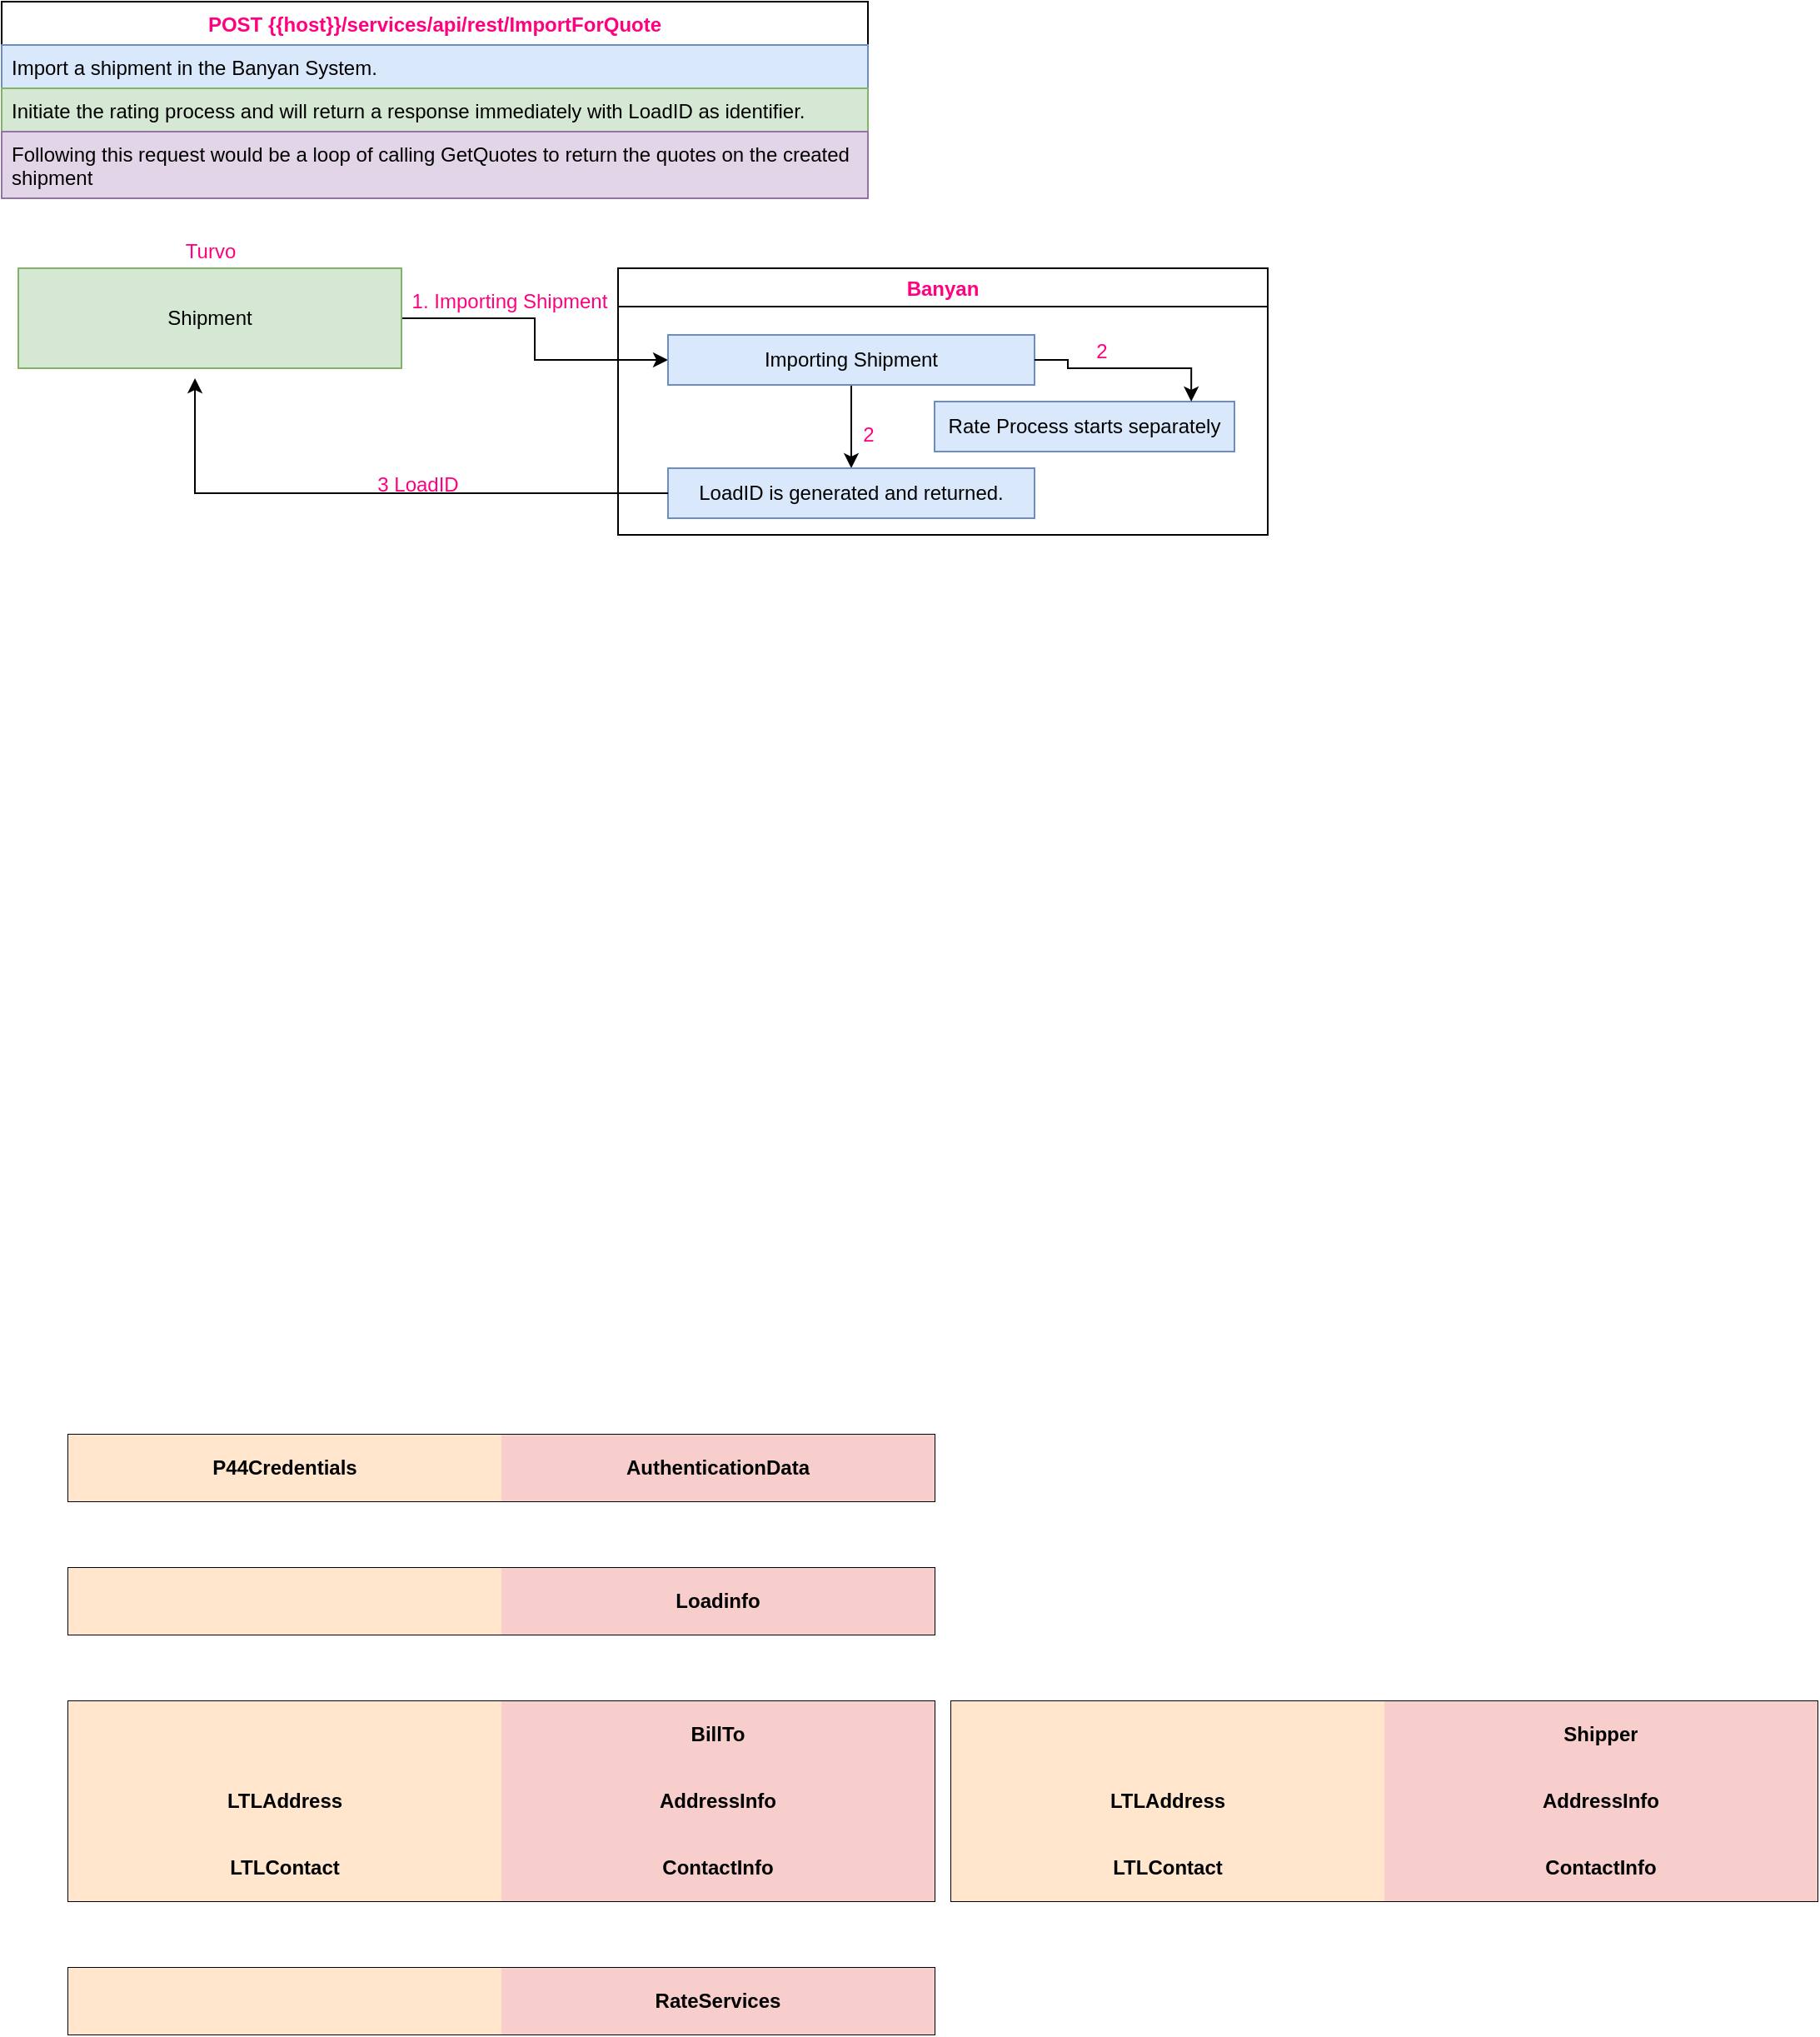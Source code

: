 <mxfile version="14.8.5" type="github" pages="3">
  <diagram id="OiAdG7TxA3gKg6y4t-il" name="01. /services/api/rest/ImportForQuote">
    <mxGraphModel dx="1022" dy="1328" grid="1" gridSize="10" guides="1" tooltips="1" connect="1" arrows="1" fold="1" page="1" pageScale="1" pageWidth="1100" pageHeight="850" math="0" shadow="0">
      <root>
        <mxCell id="0" />
        <mxCell id="1" parent="0" />
        <mxCell id="1lkWncFinOV1puRLaE7o-2" value="POST {{host}}/services/api/rest/ImportForQuote" style="swimlane;fontStyle=1;childLayout=stackLayout;horizontal=1;startSize=26;horizontalStack=0;resizeParent=1;resizeParentMax=0;resizeLast=0;collapsible=1;marginBottom=0;fontColor=#FF0080;" parent="1" vertex="1">
          <mxGeometry y="-380" width="520" height="118" as="geometry" />
        </mxCell>
        <mxCell id="1lkWncFinOV1puRLaE7o-3" value="Import a shipment in the Banyan System." style="text;strokeColor=#6c8ebf;fillColor=#dae8fc;align=left;verticalAlign=top;spacingLeft=4;spacingRight=4;overflow=hidden;rotatable=0;points=[[0,0.5],[1,0.5]];portConstraint=eastwest;" parent="1lkWncFinOV1puRLaE7o-2" vertex="1">
          <mxGeometry y="26" width="520" height="26" as="geometry" />
        </mxCell>
        <mxCell id="1lkWncFinOV1puRLaE7o-4" value="Initiate the rating process and will return a response immediately with LoadID as identifier." style="text;strokeColor=#82b366;fillColor=#d5e8d4;align=left;verticalAlign=top;spacingLeft=4;spacingRight=4;overflow=hidden;rotatable=0;points=[[0,0.5],[1,0.5]];portConstraint=eastwest;" parent="1lkWncFinOV1puRLaE7o-2" vertex="1">
          <mxGeometry y="52" width="520" height="26" as="geometry" />
        </mxCell>
        <mxCell id="1lkWncFinOV1puRLaE7o-5" value="Following this request would be a loop of calling GetQuotes to return the quotes on the created shipment" style="text;strokeColor=#9673a6;fillColor=#e1d5e7;align=left;verticalAlign=top;spacingLeft=4;spacingRight=4;overflow=hidden;rotatable=0;points=[[0,0.5],[1,0.5]];portConstraint=eastwest;whiteSpace=wrap;" parent="1lkWncFinOV1puRLaE7o-2" vertex="1">
          <mxGeometry y="78" width="520" height="40" as="geometry" />
        </mxCell>
        <mxCell id="oROay4NZP8Qruy1n3SG--2" style="edgeStyle=orthogonalEdgeStyle;rounded=0;orthogonalLoop=1;jettySize=auto;html=1;" parent="1" source="1lkWncFinOV1puRLaE7o-6" target="oROay4NZP8Qruy1n3SG--1" edge="1">
          <mxGeometry relative="1" as="geometry">
            <Array as="points">
              <mxPoint x="320" y="-190" />
              <mxPoint x="320" y="-165" />
            </Array>
          </mxGeometry>
        </mxCell>
        <mxCell id="1lkWncFinOV1puRLaE7o-6" value="Shipment" style="rounded=0;whiteSpace=wrap;html=1;fillColor=#d5e8d4;strokeColor=#82b366;" parent="1" vertex="1">
          <mxGeometry x="10" y="-220" width="230" height="60" as="geometry" />
        </mxCell>
        <mxCell id="1lkWncFinOV1puRLaE7o-7" value="Turvo" style="text;html=1;align=center;verticalAlign=middle;resizable=0;points=[];autosize=1;strokeColor=none;fontColor=#FF0080;" parent="1" vertex="1">
          <mxGeometry x="100" y="-240" width="50" height="20" as="geometry" />
        </mxCell>
        <mxCell id="1lkWncFinOV1puRLaE7o-13" value="1. Importing Shipment" style="text;html=1;strokeColor=none;fillColor=none;align=center;verticalAlign=middle;whiteSpace=wrap;rounded=0;fontColor=#FF0080;" parent="1" vertex="1">
          <mxGeometry x="240" y="-210" width="130" height="20" as="geometry" />
        </mxCell>
        <mxCell id="1lkWncFinOV1puRLaE7o-15" value="Banyan" style="swimlane;fontColor=#FF0080;startSize=23;" parent="1" vertex="1">
          <mxGeometry x="370" y="-220" width="390" height="160" as="geometry" />
        </mxCell>
        <mxCell id="oROay4NZP8Qruy1n3SG--6" style="edgeStyle=orthogonalEdgeStyle;rounded=0;orthogonalLoop=1;jettySize=auto;html=1;entryX=0.5;entryY=0;entryDx=0;entryDy=0;" parent="1lkWncFinOV1puRLaE7o-15" source="oROay4NZP8Qruy1n3SG--1" target="oROay4NZP8Qruy1n3SG--5" edge="1">
          <mxGeometry relative="1" as="geometry" />
        </mxCell>
        <mxCell id="oROay4NZP8Qruy1n3SG--1" value="Importing Shipment" style="rounded=0;whiteSpace=wrap;html=1;fillColor=#dae8fc;strokeColor=#6c8ebf;" parent="1lkWncFinOV1puRLaE7o-15" vertex="1">
          <mxGeometry x="30" y="40" width="220" height="30" as="geometry" />
        </mxCell>
        <mxCell id="oROay4NZP8Qruy1n3SG--5" value="LoadID is generated and returned." style="rounded=0;whiteSpace=wrap;html=1;fillColor=#dae8fc;strokeColor=#6c8ebf;" parent="1lkWncFinOV1puRLaE7o-15" vertex="1">
          <mxGeometry x="30" y="120" width="220" height="30" as="geometry" />
        </mxCell>
        <mxCell id="BpCV8GKEyDNsDf4MUvl9-3" value="&lt;font color=&quot;#ff0080&quot;&gt;2&lt;/font&gt;" style="text;html=1;align=center;verticalAlign=middle;resizable=0;points=[];autosize=1;strokeColor=none;" parent="1lkWncFinOV1puRLaE7o-15" vertex="1">
          <mxGeometry x="140" y="90" width="20" height="20" as="geometry" />
        </mxCell>
        <mxCell id="oROay4NZP8Qruy1n3SG--3" value="Rate Process starts separately" style="rounded=0;whiteSpace=wrap;html=1;fillColor=#dae8fc;strokeColor=#6c8ebf;" parent="1" vertex="1">
          <mxGeometry x="560" y="-140" width="180" height="30" as="geometry" />
        </mxCell>
        <mxCell id="oROay4NZP8Qruy1n3SG--4" style="edgeStyle=orthogonalEdgeStyle;rounded=0;orthogonalLoop=1;jettySize=auto;html=1;entryX=0.856;entryY=0;entryDx=0;entryDy=0;entryPerimeter=0;" parent="1" source="oROay4NZP8Qruy1n3SG--1" target="oROay4NZP8Qruy1n3SG--3" edge="1">
          <mxGeometry relative="1" as="geometry">
            <Array as="points">
              <mxPoint x="640" y="-165" />
              <mxPoint x="640" y="-160" />
              <mxPoint x="714" y="-160" />
            </Array>
          </mxGeometry>
        </mxCell>
        <mxCell id="oROay4NZP8Qruy1n3SG--7" style="edgeStyle=orthogonalEdgeStyle;rounded=0;orthogonalLoop=1;jettySize=auto;html=1;entryX=0.461;entryY=1.1;entryDx=0;entryDy=0;entryPerimeter=0;" parent="1" source="oROay4NZP8Qruy1n3SG--5" target="1lkWncFinOV1puRLaE7o-6" edge="1">
          <mxGeometry relative="1" as="geometry" />
        </mxCell>
        <mxCell id="oROay4NZP8Qruy1n3SG--8" value="3 LoadID" style="text;html=1;strokeColor=none;fillColor=none;align=center;verticalAlign=middle;whiteSpace=wrap;rounded=0;fontColor=#FF0080;" parent="1" vertex="1">
          <mxGeometry x="190" y="-100" width="120" height="20" as="geometry" />
        </mxCell>
        <mxCell id="oROay4NZP8Qruy1n3SG--9" value="" style="shape=table;startSize=0;container=1;collapsible=0;childLayout=tableLayout;" parent="1" vertex="1">
          <mxGeometry x="40" y="480" width="520" height="40" as="geometry" />
        </mxCell>
        <mxCell id="oROay4NZP8Qruy1n3SG--10" value="" style="shape=partialRectangle;collapsible=0;dropTarget=0;pointerEvents=0;fillColor=none;top=0;left=0;bottom=0;right=0;points=[[0,0.5],[1,0.5]];portConstraint=eastwest;" parent="oROay4NZP8Qruy1n3SG--9" vertex="1">
          <mxGeometry width="520" height="40" as="geometry" />
        </mxCell>
        <mxCell id="oROay4NZP8Qruy1n3SG--11" value="&lt;b&gt;P44Credentials&lt;/b&gt;" style="shape=partialRectangle;html=1;whiteSpace=wrap;connectable=0;overflow=hidden;fillColor=#ffe6cc;top=0;left=0;bottom=0;right=0;strokeColor=#d79b00;" parent="oROay4NZP8Qruy1n3SG--10" vertex="1">
          <mxGeometry width="260" height="40" as="geometry" />
        </mxCell>
        <mxCell id="oROay4NZP8Qruy1n3SG--12" value="&lt;b&gt;AuthenticationData&lt;/b&gt;" style="shape=partialRectangle;html=1;whiteSpace=wrap;connectable=0;overflow=hidden;fillColor=#f8cecc;top=0;left=0;bottom=0;right=0;strokeColor=#b85450;" parent="oROay4NZP8Qruy1n3SG--10" vertex="1">
          <mxGeometry x="260" width="260" height="40" as="geometry" />
        </mxCell>
        <mxCell id="oROay4NZP8Qruy1n3SG--19" value="" style="shape=table;startSize=0;container=1;collapsible=0;childLayout=tableLayout;" parent="1" vertex="1">
          <mxGeometry x="40" y="560" width="520" height="40" as="geometry" />
        </mxCell>
        <mxCell id="oROay4NZP8Qruy1n3SG--20" value="" style="shape=partialRectangle;collapsible=0;dropTarget=0;pointerEvents=0;fillColor=none;top=0;left=0;bottom=0;right=0;points=[[0,0.5],[1,0.5]];portConstraint=eastwest;" parent="oROay4NZP8Qruy1n3SG--19" vertex="1">
          <mxGeometry width="520" height="40" as="geometry" />
        </mxCell>
        <mxCell id="oROay4NZP8Qruy1n3SG--21" value="" style="shape=partialRectangle;html=1;whiteSpace=wrap;connectable=0;overflow=hidden;fillColor=#ffe6cc;top=0;left=0;bottom=0;right=0;strokeColor=#d79b00;" parent="oROay4NZP8Qruy1n3SG--20" vertex="1">
          <mxGeometry width="260" height="40" as="geometry" />
        </mxCell>
        <mxCell id="oROay4NZP8Qruy1n3SG--22" value="&lt;b&gt;Loadinfo&lt;/b&gt;" style="shape=partialRectangle;html=1;whiteSpace=wrap;connectable=0;overflow=hidden;fillColor=#f8cecc;top=0;left=0;bottom=0;right=0;strokeColor=#b85450;" parent="oROay4NZP8Qruy1n3SG--20" vertex="1">
          <mxGeometry x="260" width="260" height="40" as="geometry" />
        </mxCell>
        <mxCell id="oROay4NZP8Qruy1n3SG--23" value="" style="shape=table;startSize=0;container=1;collapsible=0;childLayout=tableLayout;" parent="1" vertex="1">
          <mxGeometry x="40" y="640" width="520" height="120" as="geometry" />
        </mxCell>
        <mxCell id="oROay4NZP8Qruy1n3SG--24" value="" style="shape=partialRectangle;collapsible=0;dropTarget=0;pointerEvents=0;fillColor=none;top=0;left=0;bottom=0;right=0;points=[[0,0.5],[1,0.5]];portConstraint=eastwest;" parent="oROay4NZP8Qruy1n3SG--23" vertex="1">
          <mxGeometry width="520" height="40" as="geometry" />
        </mxCell>
        <mxCell id="oROay4NZP8Qruy1n3SG--25" value="" style="shape=partialRectangle;html=1;whiteSpace=wrap;connectable=0;overflow=hidden;fillColor=#ffe6cc;top=0;left=0;bottom=0;right=0;strokeColor=#d79b00;" parent="oROay4NZP8Qruy1n3SG--24" vertex="1">
          <mxGeometry width="260" height="40" as="geometry" />
        </mxCell>
        <mxCell id="oROay4NZP8Qruy1n3SG--26" value="&lt;b&gt;BillTo&lt;/b&gt;" style="shape=partialRectangle;html=1;whiteSpace=wrap;connectable=0;overflow=hidden;fillColor=#f8cecc;top=0;left=0;bottom=0;right=0;strokeColor=#b85450;" parent="oROay4NZP8Qruy1n3SG--24" vertex="1">
          <mxGeometry x="260" width="260" height="40" as="geometry" />
        </mxCell>
        <mxCell id="oROay4NZP8Qruy1n3SG--27" style="shape=partialRectangle;collapsible=0;dropTarget=0;pointerEvents=0;fillColor=none;top=0;left=0;bottom=0;right=0;points=[[0,0.5],[1,0.5]];portConstraint=eastwest;" parent="oROay4NZP8Qruy1n3SG--23" vertex="1">
          <mxGeometry y="40" width="520" height="40" as="geometry" />
        </mxCell>
        <mxCell id="oROay4NZP8Qruy1n3SG--28" value="&lt;b&gt;LTLAddress&lt;/b&gt;" style="shape=partialRectangle;html=1;whiteSpace=wrap;connectable=0;overflow=hidden;fillColor=#ffe6cc;top=0;left=0;bottom=0;right=0;strokeColor=#d79b00;" parent="oROay4NZP8Qruy1n3SG--27" vertex="1">
          <mxGeometry width="260" height="40" as="geometry" />
        </mxCell>
        <mxCell id="oROay4NZP8Qruy1n3SG--29" value="&lt;b&gt;AddressInfo&lt;/b&gt;" style="shape=partialRectangle;html=1;whiteSpace=wrap;connectable=0;overflow=hidden;fillColor=#f8cecc;top=0;left=0;bottom=0;right=0;strokeColor=#b85450;" parent="oROay4NZP8Qruy1n3SG--27" vertex="1">
          <mxGeometry x="260" width="260" height="40" as="geometry" />
        </mxCell>
        <mxCell id="oROay4NZP8Qruy1n3SG--30" style="shape=partialRectangle;collapsible=0;dropTarget=0;pointerEvents=0;fillColor=none;top=0;left=0;bottom=0;right=0;points=[[0,0.5],[1,0.5]];portConstraint=eastwest;" parent="oROay4NZP8Qruy1n3SG--23" vertex="1">
          <mxGeometry y="80" width="520" height="40" as="geometry" />
        </mxCell>
        <mxCell id="oROay4NZP8Qruy1n3SG--31" value="&lt;b&gt;LTLContact&lt;/b&gt;" style="shape=partialRectangle;html=1;whiteSpace=wrap;connectable=0;overflow=hidden;fillColor=#ffe6cc;top=0;left=0;bottom=0;right=0;strokeColor=#d79b00;" parent="oROay4NZP8Qruy1n3SG--30" vertex="1">
          <mxGeometry width="260" height="40" as="geometry" />
        </mxCell>
        <mxCell id="oROay4NZP8Qruy1n3SG--32" value="&lt;b&gt;ContactInfo&lt;/b&gt;" style="shape=partialRectangle;html=1;whiteSpace=wrap;connectable=0;overflow=hidden;fillColor=#f8cecc;top=0;left=0;bottom=0;right=0;strokeColor=#b85450;" parent="oROay4NZP8Qruy1n3SG--30" vertex="1">
          <mxGeometry x="260" width="260" height="40" as="geometry" />
        </mxCell>
        <mxCell id="oROay4NZP8Qruy1n3SG--33" value="" style="shape=table;startSize=0;container=1;collapsible=0;childLayout=tableLayout;" parent="1" vertex="1">
          <mxGeometry x="40" y="800" width="520" height="40" as="geometry" />
        </mxCell>
        <mxCell id="oROay4NZP8Qruy1n3SG--34" value="" style="shape=partialRectangle;collapsible=0;dropTarget=0;pointerEvents=0;fillColor=none;top=0;left=0;bottom=0;right=0;points=[[0,0.5],[1,0.5]];portConstraint=eastwest;" parent="oROay4NZP8Qruy1n3SG--33" vertex="1">
          <mxGeometry width="520" height="40" as="geometry" />
        </mxCell>
        <mxCell id="oROay4NZP8Qruy1n3SG--35" value="" style="shape=partialRectangle;html=1;whiteSpace=wrap;connectable=0;overflow=hidden;fillColor=#ffe6cc;top=0;left=0;bottom=0;right=0;strokeColor=#d79b00;" parent="oROay4NZP8Qruy1n3SG--34" vertex="1">
          <mxGeometry width="260" height="40" as="geometry" />
        </mxCell>
        <mxCell id="oROay4NZP8Qruy1n3SG--36" value="&lt;b&gt;RateServices&lt;/b&gt;" style="shape=partialRectangle;html=1;whiteSpace=wrap;connectable=0;overflow=hidden;fillColor=#f8cecc;top=0;left=0;bottom=0;right=0;strokeColor=#b85450;" parent="oROay4NZP8Qruy1n3SG--34" vertex="1">
          <mxGeometry x="260" width="260" height="40" as="geometry" />
        </mxCell>
        <mxCell id="oROay4NZP8Qruy1n3SG--37" value="" style="shape=table;startSize=0;container=1;collapsible=0;childLayout=tableLayout;" parent="1" vertex="1">
          <mxGeometry x="570" y="640" width="520" height="120" as="geometry" />
        </mxCell>
        <mxCell id="oROay4NZP8Qruy1n3SG--38" value="" style="shape=partialRectangle;collapsible=0;dropTarget=0;pointerEvents=0;fillColor=none;top=0;left=0;bottom=0;right=0;points=[[0,0.5],[1,0.5]];portConstraint=eastwest;" parent="oROay4NZP8Qruy1n3SG--37" vertex="1">
          <mxGeometry width="520" height="40" as="geometry" />
        </mxCell>
        <mxCell id="oROay4NZP8Qruy1n3SG--39" value="" style="shape=partialRectangle;html=1;whiteSpace=wrap;connectable=0;overflow=hidden;fillColor=#ffe6cc;top=0;left=0;bottom=0;right=0;strokeColor=#d79b00;" parent="oROay4NZP8Qruy1n3SG--38" vertex="1">
          <mxGeometry width="260" height="40" as="geometry" />
        </mxCell>
        <mxCell id="oROay4NZP8Qruy1n3SG--40" value="&lt;b&gt;Shipper&lt;/b&gt;" style="shape=partialRectangle;html=1;whiteSpace=wrap;connectable=0;overflow=hidden;fillColor=#f8cecc;top=0;left=0;bottom=0;right=0;strokeColor=#b85450;" parent="oROay4NZP8Qruy1n3SG--38" vertex="1">
          <mxGeometry x="260" width="260" height="40" as="geometry" />
        </mxCell>
        <mxCell id="oROay4NZP8Qruy1n3SG--41" style="shape=partialRectangle;collapsible=0;dropTarget=0;pointerEvents=0;fillColor=none;top=0;left=0;bottom=0;right=0;points=[[0,0.5],[1,0.5]];portConstraint=eastwest;" parent="oROay4NZP8Qruy1n3SG--37" vertex="1">
          <mxGeometry y="40" width="520" height="40" as="geometry" />
        </mxCell>
        <mxCell id="oROay4NZP8Qruy1n3SG--42" value="&lt;b&gt;LTLAddress&lt;/b&gt;" style="shape=partialRectangle;html=1;whiteSpace=wrap;connectable=0;overflow=hidden;fillColor=#ffe6cc;top=0;left=0;bottom=0;right=0;strokeColor=#d79b00;" parent="oROay4NZP8Qruy1n3SG--41" vertex="1">
          <mxGeometry width="260" height="40" as="geometry" />
        </mxCell>
        <mxCell id="oROay4NZP8Qruy1n3SG--43" value="&lt;b&gt;AddressInfo&lt;/b&gt;" style="shape=partialRectangle;html=1;whiteSpace=wrap;connectable=0;overflow=hidden;fillColor=#f8cecc;top=0;left=0;bottom=0;right=0;strokeColor=#b85450;" parent="oROay4NZP8Qruy1n3SG--41" vertex="1">
          <mxGeometry x="260" width="260" height="40" as="geometry" />
        </mxCell>
        <mxCell id="oROay4NZP8Qruy1n3SG--44" style="shape=partialRectangle;collapsible=0;dropTarget=0;pointerEvents=0;fillColor=none;top=0;left=0;bottom=0;right=0;points=[[0,0.5],[1,0.5]];portConstraint=eastwest;" parent="oROay4NZP8Qruy1n3SG--37" vertex="1">
          <mxGeometry y="80" width="520" height="40" as="geometry" />
        </mxCell>
        <mxCell id="oROay4NZP8Qruy1n3SG--45" value="&lt;b&gt;LTLContact&lt;/b&gt;" style="shape=partialRectangle;html=1;whiteSpace=wrap;connectable=0;overflow=hidden;fillColor=#ffe6cc;top=0;left=0;bottom=0;right=0;strokeColor=#d79b00;" parent="oROay4NZP8Qruy1n3SG--44" vertex="1">
          <mxGeometry width="260" height="40" as="geometry" />
        </mxCell>
        <mxCell id="oROay4NZP8Qruy1n3SG--46" value="&lt;b&gt;ContactInfo&lt;/b&gt;" style="shape=partialRectangle;html=1;whiteSpace=wrap;connectable=0;overflow=hidden;fillColor=#f8cecc;top=0;left=0;bottom=0;right=0;strokeColor=#b85450;" parent="oROay4NZP8Qruy1n3SG--44" vertex="1">
          <mxGeometry x="260" width="260" height="40" as="geometry" />
        </mxCell>
        <mxCell id="BpCV8GKEyDNsDf4MUvl9-2" value="&lt;font color=&quot;#ff0080&quot;&gt;2&lt;/font&gt;" style="text;html=1;align=center;verticalAlign=middle;resizable=0;points=[];autosize=1;strokeColor=none;" parent="1" vertex="1">
          <mxGeometry x="650" y="-180" width="20" height="20" as="geometry" />
        </mxCell>
      </root>
    </mxGraphModel>
  </diagram>
  <diagram name="02 /services/api/rest/GetQuotes" id="FWxIg1FBerBXyO7mredP">
    <mxGraphModel dx="1022" dy="444" grid="1" gridSize="10" guides="1" tooltips="1" connect="1" arrows="1" fold="1" page="1" pageScale="1" pageWidth="1100" pageHeight="850" math="0" shadow="0">
      <root>
        <mxCell id="3qYp3PzX7lrmJIjdqvdg-0" />
        <mxCell id="3qYp3PzX7lrmJIjdqvdg-1" parent="3qYp3PzX7lrmJIjdqvdg-0" />
        <mxCell id="3qYp3PzX7lrmJIjdqvdg-2" value="{{host}}/services/api/rest/GetQuotes" style="swimlane;fontStyle=1;childLayout=stackLayout;horizontal=1;startSize=26;horizontalStack=0;resizeParent=1;resizeParentMax=0;resizeLast=0;collapsible=1;marginBottom=0;fontColor=#FF0080;" vertex="1" parent="3qYp3PzX7lrmJIjdqvdg-1">
          <mxGeometry width="520" height="52" as="geometry" />
        </mxCell>
        <mxCell id="3qYp3PzX7lrmJIjdqvdg-3" value="This function will retrieve all the valid quotes for a given shipment." style="text;strokeColor=#6c8ebf;fillColor=#dae8fc;align=left;verticalAlign=top;spacingLeft=4;spacingRight=4;overflow=hidden;rotatable=0;points=[[0,0.5],[1,0.5]];portConstraint=eastwest;" vertex="1" parent="3qYp3PzX7lrmJIjdqvdg-2">
          <mxGeometry y="26" width="520" height="26" as="geometry" />
        </mxCell>
        <mxCell id="3qYp3PzX7lrmJIjdqvdg-6" style="edgeStyle=orthogonalEdgeStyle;rounded=0;orthogonalLoop=1;jettySize=auto;html=1;" edge="1" parent="3qYp3PzX7lrmJIjdqvdg-1" source="3qYp3PzX7lrmJIjdqvdg-7">
          <mxGeometry relative="1" as="geometry">
            <Array as="points">
              <mxPoint x="320" y="230" />
              <mxPoint x="320" y="255" />
            </Array>
            <mxPoint x="400" y="255" as="targetPoint" />
          </mxGeometry>
        </mxCell>
        <mxCell id="3qYp3PzX7lrmJIjdqvdg-7" value="Shipment" style="rounded=0;whiteSpace=wrap;html=1;fillColor=#d5e8d4;strokeColor=#82b366;" vertex="1" parent="3qYp3PzX7lrmJIjdqvdg-1">
          <mxGeometry x="10" y="200" width="230" height="60" as="geometry" />
        </mxCell>
        <mxCell id="3qYp3PzX7lrmJIjdqvdg-8" value="Turvo" style="text;html=1;align=center;verticalAlign=middle;resizable=0;points=[];autosize=1;strokeColor=none;fontColor=#FF0080;" vertex="1" parent="3qYp3PzX7lrmJIjdqvdg-1">
          <mxGeometry x="100" y="180" width="50" height="20" as="geometry" />
        </mxCell>
        <mxCell id="3qYp3PzX7lrmJIjdqvdg-9" value="1 LoadID" style="text;html=1;strokeColor=none;fillColor=none;align=center;verticalAlign=middle;whiteSpace=wrap;rounded=0;fontColor=#FF0080;" vertex="1" parent="3qYp3PzX7lrmJIjdqvdg-1">
          <mxGeometry x="240" y="210" width="130" height="20" as="geometry" />
        </mxCell>
        <mxCell id="3qYp3PzX7lrmJIjdqvdg-10" value="Banyan" style="swimlane;fontColor=#FF0080;startSize=23;" vertex="1" parent="3qYp3PzX7lrmJIjdqvdg-1">
          <mxGeometry x="370" y="120" width="460" height="330" as="geometry" />
        </mxCell>
        <mxCell id="3qYp3PzX7lrmJIjdqvdg-11" style="edgeStyle=orthogonalEdgeStyle;rounded=0;orthogonalLoop=1;jettySize=auto;html=1;entryX=0.5;entryY=0;entryDx=0;entryDy=0;" edge="1" parent="3qYp3PzX7lrmJIjdqvdg-10" target="3qYp3PzX7lrmJIjdqvdg-13">
          <mxGeometry relative="1" as="geometry">
            <mxPoint x="140" y="70" as="sourcePoint" />
          </mxGeometry>
        </mxCell>
        <mxCell id="3qYp3PzX7lrmJIjdqvdg-16" style="edgeStyle=orthogonalEdgeStyle;rounded=0;orthogonalLoop=1;jettySize=auto;html=1;entryX=0.856;entryY=0;entryDx=0;entryDy=0;entryPerimeter=0;" edge="1" parent="3qYp3PzX7lrmJIjdqvdg-1" target="3qYp3PzX7lrmJIjdqvdg-15">
          <mxGeometry relative="1" as="geometry">
            <Array as="points">
              <mxPoint x="640" y="255" />
              <mxPoint x="640" y="260" />
              <mxPoint x="714" y="260" />
            </Array>
            <mxPoint x="620" y="255" as="sourcePoint" />
          </mxGeometry>
        </mxCell>
        <mxCell id="3qYp3PzX7lrmJIjdqvdg-17" style="edgeStyle=orthogonalEdgeStyle;rounded=0;orthogonalLoop=1;jettySize=auto;html=1;entryX=0.461;entryY=1.1;entryDx=0;entryDy=0;entryPerimeter=0;" edge="1" parent="3qYp3PzX7lrmJIjdqvdg-1" target="3qYp3PzX7lrmJIjdqvdg-7">
          <mxGeometry relative="1" as="geometry">
            <mxPoint x="400" y="335" as="sourcePoint" />
          </mxGeometry>
        </mxCell>
        <mxCell id="3qYp3PzX7lrmJIjdqvdg-52" value="{&lt;br&gt;&lt;span&gt;	&lt;/span&gt;&quot;Quotes&quot;:[&lt;br&gt;&lt;blockquote style=&quot;margin: 0 0 0 40px ; border: none ; padding: 0px&quot;&gt;&lt;span&gt;&lt;span style=&quot;white-space: pre&quot;&gt;	&lt;/span&gt;{&lt;span&gt;	&lt;/span&gt;&lt;/span&gt;&lt;/blockquote&gt;&lt;blockquote style=&quot;margin: 0 0 0 40px ; border: none ; padding: 0px&quot;&gt;&lt;span&gt;&lt;br/&gt;&lt;/span&gt;&lt;span&gt;	&lt;/span&gt;&lt;span&gt;	&lt;/span&gt;&lt;span&gt;	&lt;/span&gt;&lt;span style=&quot;white-space: pre&quot;&gt;	&lt;/span&gt;&lt;span style=&quot;white-space: pre&quot;&gt;	&lt;/span&gt;&quot;LoadID&quot;: &quot;SameAsPassed&quot;,&lt;br&gt;&lt;span&gt;&lt;span style=&quot;white-space: pre&quot;&gt;	&lt;/span&gt;&lt;span style=&quot;white-space: pre&quot;&gt;	&lt;/span&gt;&quot;&lt;/span&gt;QuoteID&quot;: &quot;DifferentForEachQuote&quot;&lt;/blockquote&gt;&lt;span&gt;	&lt;/span&gt;&lt;span&gt;	&lt;/span&gt;&lt;span style=&quot;white-space: pre&quot;&gt;	&lt;/span&gt;&lt;span style=&quot;white-space: pre&quot;&gt;	&amp;nbsp;&lt;/span&gt;&amp;nbsp; &amp;nbsp; },&lt;br&gt;&lt;span&gt;	&lt;/span&gt;&lt;span&gt;	&lt;/span&gt;&lt;span style=&quot;white-space: pre&quot;&gt;&lt;span style=&quot;white-space: pre&quot;&gt;	&lt;/span&gt;&lt;span style=&quot;white-space: pre&quot;&gt;	&lt;/span&gt;    {	&lt;br/&gt;&lt;/span&gt;&lt;span style=&quot;white-space: pre&quot;&gt;	&lt;/span&gt;&lt;span style=&quot;white-space: pre&quot;&gt;	&lt;/span&gt;&lt;span style=&quot;white-space: pre&quot;&gt;	&lt;/span&gt;&quot;LoadID&quot;: &quot;SameAsPassed&quot;,&lt;br&gt;&lt;span style=&quot;white-space: pre&quot;&gt;	&lt;/span&gt;&lt;span style=&quot;white-space: pre&quot;&gt;	&lt;span&gt;	&lt;/span&gt;&quot;&lt;/span&gt;QuoteID&quot;: &quot;DifferentForEachQuote&quot;&lt;br&gt;&lt;span style=&quot;white-space: pre&quot;&gt;	&lt;/span&gt;&lt;span style=&quot;white-space: pre&quot;&gt;	&lt;/span&gt;&amp;nbsp; &amp;nbsp; },&lt;br&gt;&lt;span&gt;	&lt;/span&gt;&lt;span style=&quot;white-space: pre&quot;&gt;	&lt;/span&gt;&lt;span style=&quot;white-space: pre&quot;&gt;	&lt;/span&gt;]&lt;br&gt;}" style="rounded=0;whiteSpace=wrap;html=1;fillColor=#f8cecc;strokeColor=#b85450;align=left;" vertex="1" parent="3qYp3PzX7lrmJIjdqvdg-1">
          <mxGeometry x="400" y="160" width="400" height="240" as="geometry" />
        </mxCell>
        <mxCell id="3qYp3PzX7lrmJIjdqvdg-53" value="2. A set of Quotes" style="text;html=1;strokeColor=none;fillColor=none;align=center;verticalAlign=middle;whiteSpace=wrap;rounded=0;fontColor=#FF0080;" vertex="1" parent="3qYp3PzX7lrmJIjdqvdg-1">
          <mxGeometry x="120" y="310" width="130" height="20" as="geometry" />
        </mxCell>
        <mxCell id="3qYp3PzX7lrmJIjdqvdg-57" value="Just Pass the LoadID created by Banyan for shipment." style="text;strokeColor=#6c8ebf;fillColor=#dae8fc;align=left;verticalAlign=top;spacingLeft=4;spacingRight=4;overflow=hidden;rotatable=0;points=[[0,0.5],[1,0.5]];portConstraint=eastwest;" vertex="1" parent="3qYp3PzX7lrmJIjdqvdg-1">
          <mxGeometry y="52" width="520" height="26" as="geometry" />
        </mxCell>
      </root>
    </mxGraphModel>
  </diagram>
  <diagram name="03. /services/api/rest/ImportForQuote_Sync" id="VW07h3cwKVJhl0lstl71">
    <mxGraphModel dx="1022" dy="478" grid="1" gridSize="10" guides="1" tooltips="1" connect="1" arrows="1" fold="1" page="1" pageScale="1" pageWidth="1100" pageHeight="850" math="0" shadow="0">
      <root>
        <mxCell id="U-g3pxEUER873NjEjKzG-0" />
        <mxCell id="U-g3pxEUER873NjEjKzG-1" parent="U-g3pxEUER873NjEjKzG-0" />
        <mxCell id="U-g3pxEUER873NjEjKzG-2" value="POST {{host}}/services/api/rest/ImportForQuote" style="swimlane;fontStyle=1;childLayout=stackLayout;horizontal=1;startSize=26;horizontalStack=0;resizeParent=1;resizeParentMax=0;resizeLast=0;collapsible=1;marginBottom=0;fontColor=#FF0080;" vertex="1" parent="U-g3pxEUER873NjEjKzG-1">
          <mxGeometry y="40" width="520" height="118" as="geometry" />
        </mxCell>
        <mxCell id="U-g3pxEUER873NjEjKzG-3" value="Import a shipment in the Banyan system." style="text;strokeColor=#6c8ebf;fillColor=#dae8fc;align=left;verticalAlign=top;spacingLeft=4;spacingRight=4;overflow=hidden;rotatable=0;points=[[0,0.5],[1,0.5]];portConstraint=eastwest;" vertex="1" parent="U-g3pxEUER873NjEjKzG-2">
          <mxGeometry y="26" width="520" height="26" as="geometry" />
        </mxCell>
        <mxCell id="U-g3pxEUER873NjEjKzG-4" value="Initiate the rating process and will return a response immediately" style="text;strokeColor=#82b366;fillColor=#d5e8d4;align=left;verticalAlign=top;spacingLeft=4;spacingRight=4;overflow=hidden;rotatable=0;points=[[0,0.5],[1,0.5]];portConstraint=eastwest;" vertex="1" parent="U-g3pxEUER873NjEjKzG-2">
          <mxGeometry y="52" width="520" height="26" as="geometry" />
        </mxCell>
        <mxCell id="U-g3pxEUER873NjEjKzG-5" value="Following this request would be a loop of calling GetQuotes to return the quotes on the created shipment" style="text;strokeColor=#9673a6;fillColor=#e1d5e7;align=left;verticalAlign=top;spacingLeft=4;spacingRight=4;overflow=hidden;rotatable=0;points=[[0,0.5],[1,0.5]];portConstraint=eastwest;whiteSpace=wrap;" vertex="1" parent="U-g3pxEUER873NjEjKzG-2">
          <mxGeometry y="78" width="520" height="40" as="geometry" />
        </mxCell>
        <mxCell id="U-g3pxEUER873NjEjKzG-6" style="edgeStyle=orthogonalEdgeStyle;rounded=0;orthogonalLoop=1;jettySize=auto;html=1;" edge="1" parent="U-g3pxEUER873NjEjKzG-1" source="U-g3pxEUER873NjEjKzG-7" target="U-g3pxEUER873NjEjKzG-12">
          <mxGeometry relative="1" as="geometry">
            <Array as="points">
              <mxPoint x="320" y="230" />
              <mxPoint x="320" y="245" />
            </Array>
          </mxGeometry>
        </mxCell>
        <mxCell id="U-g3pxEUER873NjEjKzG-7" value="Shipment" style="rounded=0;whiteSpace=wrap;html=1;fillColor=#d5e8d4;strokeColor=#82b366;" vertex="1" parent="U-g3pxEUER873NjEjKzG-1">
          <mxGeometry x="10" y="200" width="230" height="60" as="geometry" />
        </mxCell>
        <mxCell id="U-g3pxEUER873NjEjKzG-8" value="Turvo" style="text;html=1;align=center;verticalAlign=middle;resizable=0;points=[];autosize=1;strokeColor=none;fontColor=#FF0080;" vertex="1" parent="U-g3pxEUER873NjEjKzG-1">
          <mxGeometry x="100" y="180" width="50" height="20" as="geometry" />
        </mxCell>
        <mxCell id="U-g3pxEUER873NjEjKzG-9" value="1. Importing Shipment" style="text;html=1;strokeColor=none;fillColor=none;align=center;verticalAlign=middle;whiteSpace=wrap;rounded=0;fontColor=#FF0080;" vertex="1" parent="U-g3pxEUER873NjEjKzG-1">
          <mxGeometry x="240" y="210" width="130" height="20" as="geometry" />
        </mxCell>
        <mxCell id="U-g3pxEUER873NjEjKzG-10" value="Banyan" style="swimlane;fontColor=#FF0080;startSize=23;" vertex="1" parent="U-g3pxEUER873NjEjKzG-1">
          <mxGeometry x="370" y="200" width="470" height="440" as="geometry" />
        </mxCell>
        <mxCell id="LS-Lc405rFHRBbfT6CRn-0" style="edgeStyle=orthogonalEdgeStyle;rounded=0;orthogonalLoop=1;jettySize=auto;html=1;entryX=0.5;entryY=0;entryDx=0;entryDy=0;" edge="1" parent="U-g3pxEUER873NjEjKzG-10" source="U-g3pxEUER873NjEjKzG-12" target="U-g3pxEUER873NjEjKzG-15">
          <mxGeometry relative="1" as="geometry" />
        </mxCell>
        <mxCell id="U-g3pxEUER873NjEjKzG-12" value="Importing Shipment" style="rounded=0;whiteSpace=wrap;html=1;fillColor=#dae8fc;strokeColor=#6c8ebf;" vertex="1" parent="U-g3pxEUER873NjEjKzG-10">
          <mxGeometry x="30" y="40" width="240" height="40" as="geometry" />
        </mxCell>
        <mxCell id="LS-Lc405rFHRBbfT6CRn-1" style="edgeStyle=orthogonalEdgeStyle;rounded=0;orthogonalLoop=1;jettySize=auto;html=1;" edge="1" parent="U-g3pxEUER873NjEjKzG-10" source="U-g3pxEUER873NjEjKzG-15">
          <mxGeometry relative="1" as="geometry">
            <mxPoint x="150" y="190" as="targetPoint" />
          </mxGeometry>
        </mxCell>
        <mxCell id="U-g3pxEUER873NjEjKzG-15" value="Rate Process starts&amp;nbsp;" style="rounded=0;whiteSpace=wrap;html=1;fillColor=#dae8fc;strokeColor=#6c8ebf;" vertex="1" parent="U-g3pxEUER873NjEjKzG-10">
          <mxGeometry x="30" y="120" width="240" height="40" as="geometry" />
        </mxCell>
        <mxCell id="U-g3pxEUER873NjEjKzG-17" style="edgeStyle=orthogonalEdgeStyle;rounded=0;orthogonalLoop=1;jettySize=auto;html=1;entryX=0.461;entryY=1.1;entryDx=0;entryDy=0;entryPerimeter=0;" edge="1" parent="U-g3pxEUER873NjEjKzG-1" target="U-g3pxEUER873NjEjKzG-7">
          <mxGeometry relative="1" as="geometry">
            <mxPoint x="400" y="417.5" as="sourcePoint" />
          </mxGeometry>
        </mxCell>
        <mxCell id="U-g3pxEUER873NjEjKzG-18" value="2. A set of Quotes" style="text;html=1;strokeColor=none;fillColor=none;align=center;verticalAlign=middle;whiteSpace=wrap;rounded=0;fontColor=#FF0080;" vertex="1" parent="U-g3pxEUER873NjEjKzG-1">
          <mxGeometry x="190" y="380" width="120" height="20" as="geometry" />
        </mxCell>
        <mxCell id="rtPEkSFmFEGh6jgvNy1m-0" value="{&lt;br&gt;&lt;span style=&quot;white-space: pre&quot;&gt;	&lt;/span&gt;&amp;nbsp; &amp;nbsp; ...,&lt;br&gt;&lt;span&gt;	&lt;/span&gt;&lt;blockquote style=&quot;margin: 0 0 0 40px ; border: none ; padding: 0px&quot;&gt;&quot;Quotes&quot;:[&lt;blockquote style=&quot;margin: 0 0 0 40px ; border: none ; padding: 0px&quot;&gt;&lt;span&gt;&lt;span style=&quot;white-space: pre&quot;&gt;	&lt;/span&gt;{&lt;/span&gt;&lt;/blockquote&gt;&lt;blockquote style=&quot;margin: 0 0 0 40px ; border: none ; padding: 0px&quot;&gt;&lt;span&gt;&lt;br&gt;&lt;/span&gt;&lt;/blockquote&gt;&lt;blockquote style=&quot;margin: 0 0 0 40px ; border: none ; padding: 0px&quot;&gt;&lt;span style=&quot;white-space: pre&quot;&gt;	&lt;/span&gt;&lt;span style=&quot;white-space: pre&quot;&gt;	&lt;/span&gt;&quot;LoadID&quot;: &quot;SameAsPassed&quot;,&lt;/blockquote&gt;&lt;blockquote style=&quot;margin: 0 0 0 40px ; border: none ; padding: 0px&quot;&gt;&lt;span&gt;&lt;span style=&quot;white-space: pre&quot;&gt;	&lt;/span&gt;&lt;span style=&quot;white-space: pre&quot;&gt;	&lt;/span&gt;&quot;&lt;/span&gt;QuoteID&quot;: &quot;DifferentForEachQuote&quot;&lt;/blockquote&gt;&lt;span style=&quot;white-space: pre&quot;&gt;	&lt;/span&gt;&lt;span style=&quot;white-space: pre&quot;&gt;	&amp;nbsp;&lt;/span&gt;&amp;nbsp; &amp;nbsp; },&lt;br&gt;&lt;span style=&quot;white-space: pre&quot;&gt;&lt;span style=&quot;white-space: pre&quot;&gt;	&lt;/span&gt;&lt;span style=&quot;white-space: pre&quot;&gt;	&lt;/span&gt;    {	&lt;br&gt;&lt;/span&gt;&lt;span style=&quot;white-space: pre&quot;&gt;	&lt;/span&gt;&lt;span style=&quot;white-space: pre&quot;&gt;	&lt;/span&gt;&lt;span style=&quot;white-space: pre&quot;&gt;	&lt;/span&gt;&quot;LoadID&quot;: &quot;SameAsPassed&quot;,&lt;br&gt;&lt;span style=&quot;white-space: pre&quot;&gt;	&lt;/span&gt;&lt;span style=&quot;white-space: pre&quot;&gt;	&lt;span&gt;	&lt;/span&gt;&quot;&lt;/span&gt;QuoteID&quot;: &quot;DifferentForEachQuote&quot;&lt;br&gt;&lt;span style=&quot;white-space: pre&quot;&gt;	&lt;/span&gt;&lt;span style=&quot;white-space: pre&quot;&gt;	&lt;/span&gt;&amp;nbsp; &amp;nbsp; },&lt;br&gt;&lt;span style=&quot;white-space: pre&quot;&gt;	&lt;/span&gt;&lt;span style=&quot;white-space: pre&quot;&gt;	&lt;/span&gt;]&lt;/blockquote&gt;}" style="rounded=0;whiteSpace=wrap;html=1;fillColor=#f8cecc;strokeColor=#b85450;align=left;" vertex="1" parent="U-g3pxEUER873NjEjKzG-1">
          <mxGeometry x="400" y="390" width="400" height="240" as="geometry" />
        </mxCell>
      </root>
    </mxGraphModel>
  </diagram>
</mxfile>
